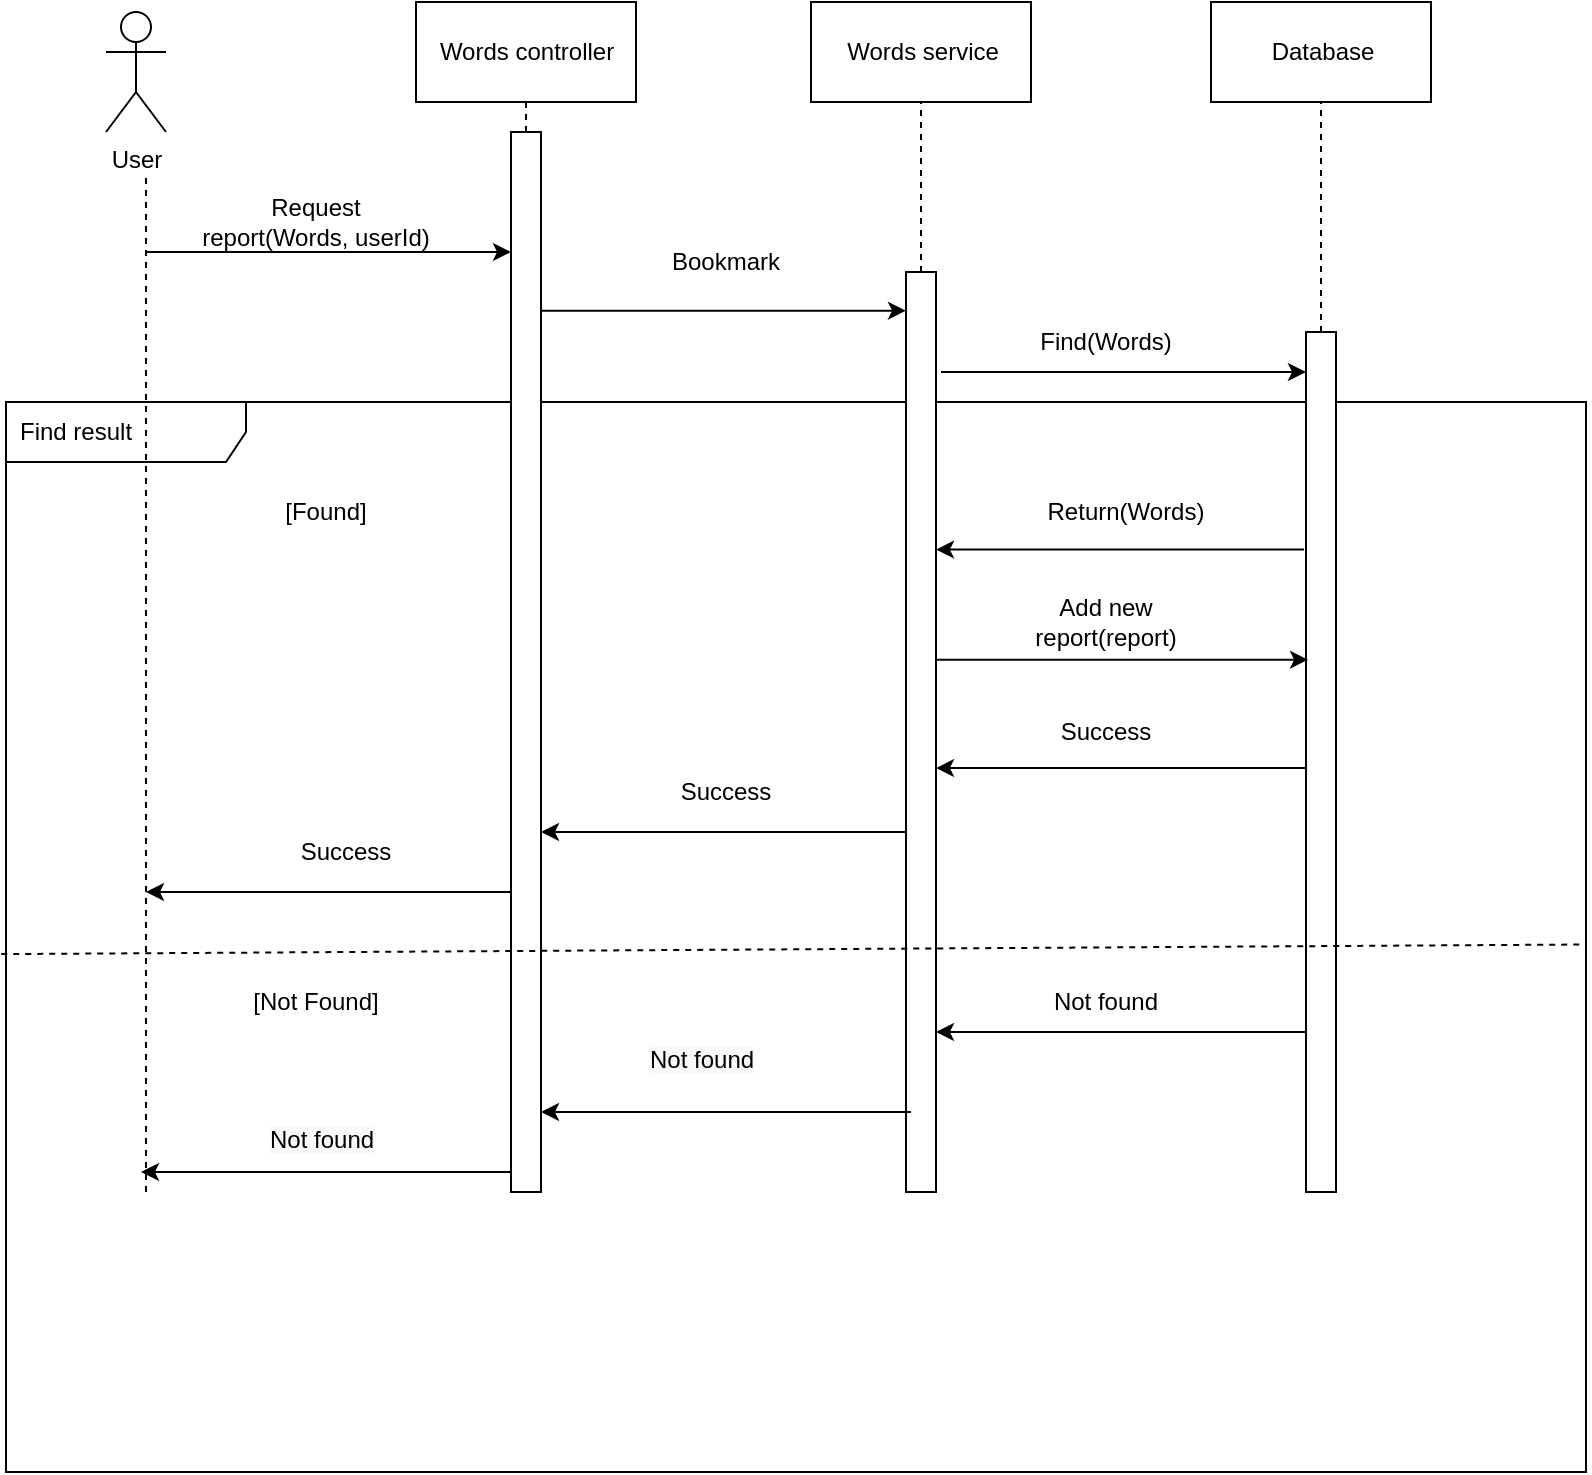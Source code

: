 <mxfile version="19.0.3" type="device"><diagram id="lTRzgYp9nnKRWOJ6HZrB" name="Page-1"><mxGraphModel dx="981" dy="623" grid="1" gridSize="10" guides="1" tooltips="1" connect="1" arrows="1" fold="1" page="1" pageScale="1" pageWidth="3300" pageHeight="2339" math="0" shadow="0"><root><mxCell id="0"/><mxCell id="1" parent="0"/><mxCell id="im0sRWpZcJM5JwHhhSv9-1" value="Find result" style="shape=umlFrame;whiteSpace=wrap;html=1;width=120;height=30;boundedLbl=1;verticalAlign=middle;align=left;spacingLeft=5;" vertex="1" parent="1"><mxGeometry x="30" y="235" width="790" height="535" as="geometry"/></mxCell><mxCell id="im0sRWpZcJM5JwHhhSv9-2" value="User" style="shape=umlActor;verticalLabelPosition=bottom;verticalAlign=top;html=1;outlineConnect=0;" vertex="1" parent="1"><mxGeometry x="80" y="40" width="30" height="60" as="geometry"/></mxCell><mxCell id="im0sRWpZcJM5JwHhhSv9-3" value="" style="html=1;points=[];perimeter=orthogonalPerimeter;" vertex="1" parent="1"><mxGeometry x="282.5" y="100" width="15" height="530" as="geometry"/></mxCell><mxCell id="im0sRWpZcJM5JwHhhSv9-4" value="" style="html=1;points=[];perimeter=orthogonalPerimeter;" vertex="1" parent="1"><mxGeometry x="480" y="170" width="15" height="460" as="geometry"/></mxCell><mxCell id="im0sRWpZcJM5JwHhhSv9-5" value="" style="html=1;points=[];perimeter=orthogonalPerimeter;" vertex="1" parent="1"><mxGeometry x="680" y="200" width="15" height="430" as="geometry"/></mxCell><mxCell id="im0sRWpZcJM5JwHhhSv9-6" value="" style="endArrow=none;html=1;rounded=0;entryX=0.667;entryY=1.333;entryDx=0;entryDy=0;entryPerimeter=0;dashed=1;" edge="1" parent="1" target="im0sRWpZcJM5JwHhhSv9-2"><mxGeometry width="50" height="50" relative="1" as="geometry"><mxPoint x="100" y="630" as="sourcePoint"/><mxPoint x="90" y="180" as="targetPoint"/></mxGeometry></mxCell><mxCell id="im0sRWpZcJM5JwHhhSv9-7" value="" style="endArrow=classic;html=1;rounded=0;" edge="1" parent="1" target="im0sRWpZcJM5JwHhhSv9-3"><mxGeometry width="50" height="50" relative="1" as="geometry"><mxPoint x="100" y="160" as="sourcePoint"/><mxPoint x="280" y="160" as="targetPoint"/></mxGeometry></mxCell><mxCell id="im0sRWpZcJM5JwHhhSv9-8" value="Request report(Words, userId)" style="text;html=1;strokeColor=none;fillColor=none;align=center;verticalAlign=middle;whiteSpace=wrap;rounded=0;" vertex="1" parent="1"><mxGeometry x="125" y="130" width="120" height="30" as="geometry"/></mxCell><mxCell id="im0sRWpZcJM5JwHhhSv9-9" value="Bookmark" style="text;html=1;strokeColor=none;fillColor=none;align=center;verticalAlign=middle;whiteSpace=wrap;rounded=0;" vertex="1" parent="1"><mxGeometry x="360" y="150" width="60" height="30" as="geometry"/></mxCell><mxCell id="im0sRWpZcJM5JwHhhSv9-10" value="" style="endArrow=classic;html=1;rounded=0;entryX=0;entryY=0.042;entryDx=0;entryDy=0;entryPerimeter=0;" edge="1" parent="1" source="im0sRWpZcJM5JwHhhSv9-3" target="im0sRWpZcJM5JwHhhSv9-4"><mxGeometry width="50" height="50" relative="1" as="geometry"><mxPoint x="297.5" y="190.06" as="sourcePoint"/><mxPoint x="477.495" y="190.0" as="targetPoint"/></mxGeometry></mxCell><mxCell id="im0sRWpZcJM5JwHhhSv9-11" value="" style="endArrow=none;dashed=1;html=1;rounded=0;entryX=0.5;entryY=1;entryDx=0;entryDy=0;" edge="1" parent="1" source="im0sRWpZcJM5JwHhhSv9-3" target="im0sRWpZcJM5JwHhhSv9-12"><mxGeometry width="50" height="50" relative="1" as="geometry"><mxPoint x="200" y="250" as="sourcePoint"/><mxPoint x="250" y="200" as="targetPoint"/></mxGeometry></mxCell><mxCell id="im0sRWpZcJM5JwHhhSv9-12" value="&lt;span style=&quot;&quot;&gt;Words controller&lt;/span&gt;" style="html=1;" vertex="1" parent="1"><mxGeometry x="235" y="35" width="110" height="50" as="geometry"/></mxCell><mxCell id="im0sRWpZcJM5JwHhhSv9-13" value="&lt;span style=&quot;&quot;&gt;Words service&lt;/span&gt;" style="html=1;" vertex="1" parent="1"><mxGeometry x="432.5" y="35" width="110" height="50" as="geometry"/></mxCell><mxCell id="im0sRWpZcJM5JwHhhSv9-14" value="&lt;span style=&quot;&quot;&gt;Database&lt;/span&gt;" style="html=1;" vertex="1" parent="1"><mxGeometry x="632.5" y="35" width="110" height="50" as="geometry"/></mxCell><mxCell id="im0sRWpZcJM5JwHhhSv9-15" value="" style="endArrow=none;dashed=1;html=1;rounded=0;entryX=0.5;entryY=1;entryDx=0;entryDy=0;" edge="1" parent="1" source="im0sRWpZcJM5JwHhhSv9-4" target="im0sRWpZcJM5JwHhhSv9-13"><mxGeometry width="50" height="50" relative="1" as="geometry"><mxPoint x="300" y="110" as="sourcePoint"/><mxPoint x="300" y="95" as="targetPoint"/></mxGeometry></mxCell><mxCell id="im0sRWpZcJM5JwHhhSv9-16" value="" style="endArrow=none;dashed=1;html=1;rounded=0;entryX=0.5;entryY=1;entryDx=0;entryDy=0;" edge="1" parent="1" source="im0sRWpZcJM5JwHhhSv9-5" target="im0sRWpZcJM5JwHhhSv9-14"><mxGeometry width="50" height="50" relative="1" as="geometry"><mxPoint x="310" y="120" as="sourcePoint"/><mxPoint x="310" y="105" as="targetPoint"/></mxGeometry></mxCell><mxCell id="im0sRWpZcJM5JwHhhSv9-17" value="" style="endArrow=classic;html=1;rounded=0;entryX=0;entryY=0.042;entryDx=0;entryDy=0;entryPerimeter=0;" edge="1" parent="1"><mxGeometry width="50" height="50" relative="1" as="geometry"><mxPoint x="497.5" y="220" as="sourcePoint"/><mxPoint x="680" y="220" as="targetPoint"/></mxGeometry></mxCell><mxCell id="im0sRWpZcJM5JwHhhSv9-18" value="Find(Words)" style="text;html=1;strokeColor=none;fillColor=none;align=center;verticalAlign=middle;whiteSpace=wrap;rounded=0;" vertex="1" parent="1"><mxGeometry x="550" y="190" width="60" height="30" as="geometry"/></mxCell><mxCell id="im0sRWpZcJM5JwHhhSv9-19" value="" style="endArrow=classic;html=1;rounded=0;exitX=-0.067;exitY=0.253;exitDx=0;exitDy=0;exitPerimeter=0;" edge="1" parent="1" source="im0sRWpZcJM5JwHhhSv9-5" target="im0sRWpZcJM5JwHhhSv9-4"><mxGeometry width="50" height="50" relative="1" as="geometry"><mxPoint x="670" y="310" as="sourcePoint"/><mxPoint x="500" y="280" as="targetPoint"/></mxGeometry></mxCell><mxCell id="im0sRWpZcJM5JwHhhSv9-20" value="Return(Words)" style="text;html=1;strokeColor=none;fillColor=none;align=center;verticalAlign=middle;whiteSpace=wrap;rounded=0;" vertex="1" parent="1"><mxGeometry x="560" y="275" width="60" height="30" as="geometry"/></mxCell><mxCell id="im0sRWpZcJM5JwHhhSv9-21" value="" style="endArrow=classic;html=1;rounded=0;entryX=0.067;entryY=0.381;entryDx=0;entryDy=0;entryPerimeter=0;" edge="1" parent="1" source="im0sRWpZcJM5JwHhhSv9-4" target="im0sRWpZcJM5JwHhhSv9-5"><mxGeometry width="50" height="50" relative="1" as="geometry"><mxPoint x="488.75" y="414.5" as="sourcePoint"/><mxPoint x="671.25" y="414.5" as="targetPoint"/></mxGeometry></mxCell><mxCell id="im0sRWpZcJM5JwHhhSv9-22" value="Add new report(report)" style="text;html=1;strokeColor=none;fillColor=none;align=center;verticalAlign=middle;whiteSpace=wrap;rounded=0;" vertex="1" parent="1"><mxGeometry x="550" y="330" width="60" height="30" as="geometry"/></mxCell><mxCell id="im0sRWpZcJM5JwHhhSv9-23" value="" style="endArrow=classic;html=1;rounded=0;exitX=0;exitY=0.507;exitDx=0;exitDy=0;exitPerimeter=0;" edge="1" parent="1" source="im0sRWpZcJM5JwHhhSv9-5" target="im0sRWpZcJM5JwHhhSv9-4"><mxGeometry width="50" height="50" relative="1" as="geometry"><mxPoint x="680.005" y="430.0" as="sourcePoint"/><mxPoint x="490" y="420" as="targetPoint"/></mxGeometry></mxCell><mxCell id="im0sRWpZcJM5JwHhhSv9-24" value="Success" style="text;html=1;strokeColor=none;fillColor=none;align=center;verticalAlign=middle;whiteSpace=wrap;rounded=0;" vertex="1" parent="1"><mxGeometry x="550" y="385" width="60" height="30" as="geometry"/></mxCell><mxCell id="im0sRWpZcJM5JwHhhSv9-25" value="" style="endArrow=classic;html=1;rounded=0;" edge="1" parent="1"><mxGeometry width="50" height="50" relative="1" as="geometry"><mxPoint x="480" y="450" as="sourcePoint"/><mxPoint x="297.5" y="450" as="targetPoint"/></mxGeometry></mxCell><mxCell id="im0sRWpZcJM5JwHhhSv9-26" value="Success" style="text;html=1;strokeColor=none;fillColor=none;align=center;verticalAlign=middle;whiteSpace=wrap;rounded=0;" vertex="1" parent="1"><mxGeometry x="360" y="415" width="60" height="30" as="geometry"/></mxCell><mxCell id="im0sRWpZcJM5JwHhhSv9-27" value="" style="endArrow=classic;html=1;rounded=0;" edge="1" parent="1"><mxGeometry width="50" height="50" relative="1" as="geometry"><mxPoint x="282.5" y="480" as="sourcePoint"/><mxPoint x="100" y="480" as="targetPoint"/></mxGeometry></mxCell><mxCell id="im0sRWpZcJM5JwHhhSv9-28" value="Success" style="text;html=1;strokeColor=none;fillColor=none;align=center;verticalAlign=middle;whiteSpace=wrap;rounded=0;" vertex="1" parent="1"><mxGeometry x="170" y="445" width="60" height="30" as="geometry"/></mxCell><mxCell id="im0sRWpZcJM5JwHhhSv9-29" value="" style="endArrow=classic;html=1;rounded=0;exitX=0;exitY=0.507;exitDx=0;exitDy=0;exitPerimeter=0;" edge="1" parent="1"><mxGeometry width="50" height="50" relative="1" as="geometry"><mxPoint x="680" y="550" as="sourcePoint"/><mxPoint x="495" y="550" as="targetPoint"/></mxGeometry></mxCell><mxCell id="im0sRWpZcJM5JwHhhSv9-30" value="Not found" style="text;html=1;strokeColor=none;fillColor=none;align=center;verticalAlign=middle;whiteSpace=wrap;rounded=0;" vertex="1" parent="1"><mxGeometry x="550" y="520" width="60" height="30" as="geometry"/></mxCell><mxCell id="im0sRWpZcJM5JwHhhSv9-31" value="" style="endArrow=classic;html=1;rounded=0;exitX=0;exitY=0.507;exitDx=0;exitDy=0;exitPerimeter=0;" edge="1" parent="1"><mxGeometry width="50" height="50" relative="1" as="geometry"><mxPoint x="482.5" y="590" as="sourcePoint"/><mxPoint x="297.5" y="590" as="targetPoint"/></mxGeometry></mxCell><mxCell id="im0sRWpZcJM5JwHhhSv9-32" value="&lt;span style=&quot;color: rgb(0, 0, 0); font-family: Helvetica; font-size: 12px; font-style: normal; font-variant-ligatures: normal; font-variant-caps: normal; font-weight: 400; letter-spacing: normal; orphans: 2; text-align: center; text-indent: 0px; text-transform: none; widows: 2; word-spacing: 0px; -webkit-text-stroke-width: 0px; background-color: rgb(248, 249, 250); text-decoration-thickness: initial; text-decoration-style: initial; text-decoration-color: initial; float: none; display: inline !important;&quot;&gt;Not found&lt;/span&gt;" style="text;whiteSpace=wrap;html=1;" vertex="1" parent="1"><mxGeometry x="350" y="550" width="80" height="30" as="geometry"/></mxCell><mxCell id="im0sRWpZcJM5JwHhhSv9-33" value="" style="endArrow=classic;html=1;rounded=0;exitX=0;exitY=0.507;exitDx=0;exitDy=0;exitPerimeter=0;" edge="1" parent="1"><mxGeometry width="50" height="50" relative="1" as="geometry"><mxPoint x="282.5" y="620" as="sourcePoint"/><mxPoint x="97.5" y="620" as="targetPoint"/></mxGeometry></mxCell><mxCell id="im0sRWpZcJM5JwHhhSv9-34" value="&lt;span style=&quot;color: rgb(0, 0, 0); font-family: Helvetica; font-size: 12px; font-style: normal; font-variant-ligatures: normal; font-variant-caps: normal; font-weight: 400; letter-spacing: normal; orphans: 2; text-align: center; text-indent: 0px; text-transform: none; widows: 2; word-spacing: 0px; -webkit-text-stroke-width: 0px; background-color: rgb(248, 249, 250); text-decoration-thickness: initial; text-decoration-style: initial; text-decoration-color: initial; float: none; display: inline !important;&quot;&gt;Not found&lt;/span&gt;" style="text;whiteSpace=wrap;html=1;" vertex="1" parent="1"><mxGeometry x="160" y="590" width="80" height="30" as="geometry"/></mxCell><mxCell id="im0sRWpZcJM5JwHhhSv9-35" value="[Found]" style="text;html=1;strokeColor=none;fillColor=none;align=center;verticalAlign=middle;whiteSpace=wrap;rounded=0;" vertex="1" parent="1"><mxGeometry x="160" y="275" width="60" height="30" as="geometry"/></mxCell><mxCell id="im0sRWpZcJM5JwHhhSv9-36" value="" style="endArrow=none;dashed=1;html=1;rounded=0;exitX=-0.003;exitY=0.516;exitDx=0;exitDy=0;exitPerimeter=0;entryX=1;entryY=0.507;entryDx=0;entryDy=0;entryPerimeter=0;" edge="1" parent="1" source="im0sRWpZcJM5JwHhhSv9-1" target="im0sRWpZcJM5JwHhhSv9-1"><mxGeometry width="50" height="50" relative="1" as="geometry"><mxPoint x="510" y="410" as="sourcePoint"/><mxPoint x="560" y="360" as="targetPoint"/></mxGeometry></mxCell><mxCell id="im0sRWpZcJM5JwHhhSv9-37" value="[Not Found]" style="text;html=1;strokeColor=none;fillColor=none;align=center;verticalAlign=middle;whiteSpace=wrap;rounded=0;" vertex="1" parent="1"><mxGeometry x="140" y="520" width="90" height="30" as="geometry"/></mxCell></root></mxGraphModel></diagram></mxfile>